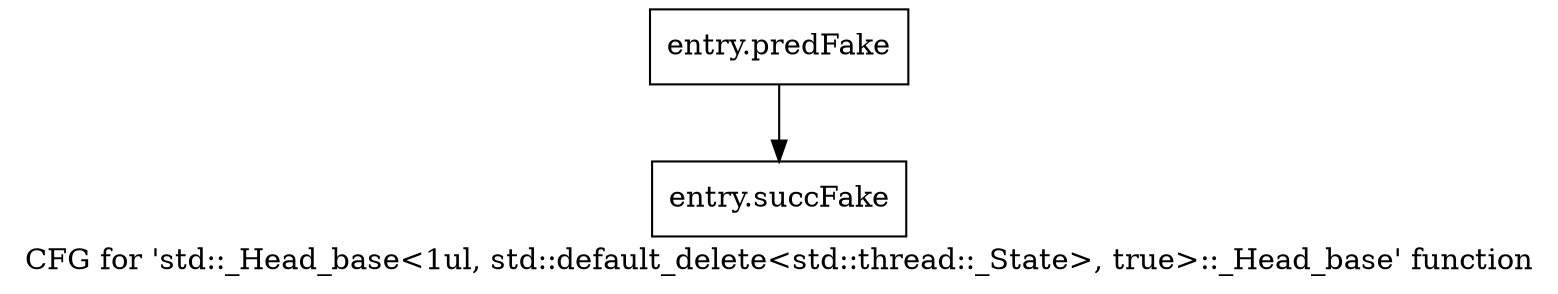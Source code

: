 digraph "CFG for 'std::_Head_base\<1ul, std::default_delete\<std::thread::_State\>, true\>::_Head_base' function" {
	label="CFG for 'std::_Head_base\<1ul, std::default_delete\<std::thread::_State\>, true\>::_Head_base' function";

	Node0x57a8ba0 [shape=record,filename="",linenumber="",label="{entry.predFake}"];
	Node0x57a8ba0 -> Node0x5903720[ callList="" memoryops="" filename="/tools/Xilinx/Vitis_HLS/2023.1/tps/lnx64/gcc-8.3.0/lib/gcc/x86_64-pc-linux-gnu/8.3.0/../../../../include/c++/8.3.0/tuple" execusionnum="1"];
	Node0x5903720 [shape=record,filename="/tools/Xilinx/Vitis_HLS/2023.1/tps/lnx64/gcc-8.3.0/lib/gcc/x86_64-pc-linux-gnu/8.3.0/../../../../include/c++/8.3.0/tuple",linenumber="77",label="{entry.succFake}"];
}
